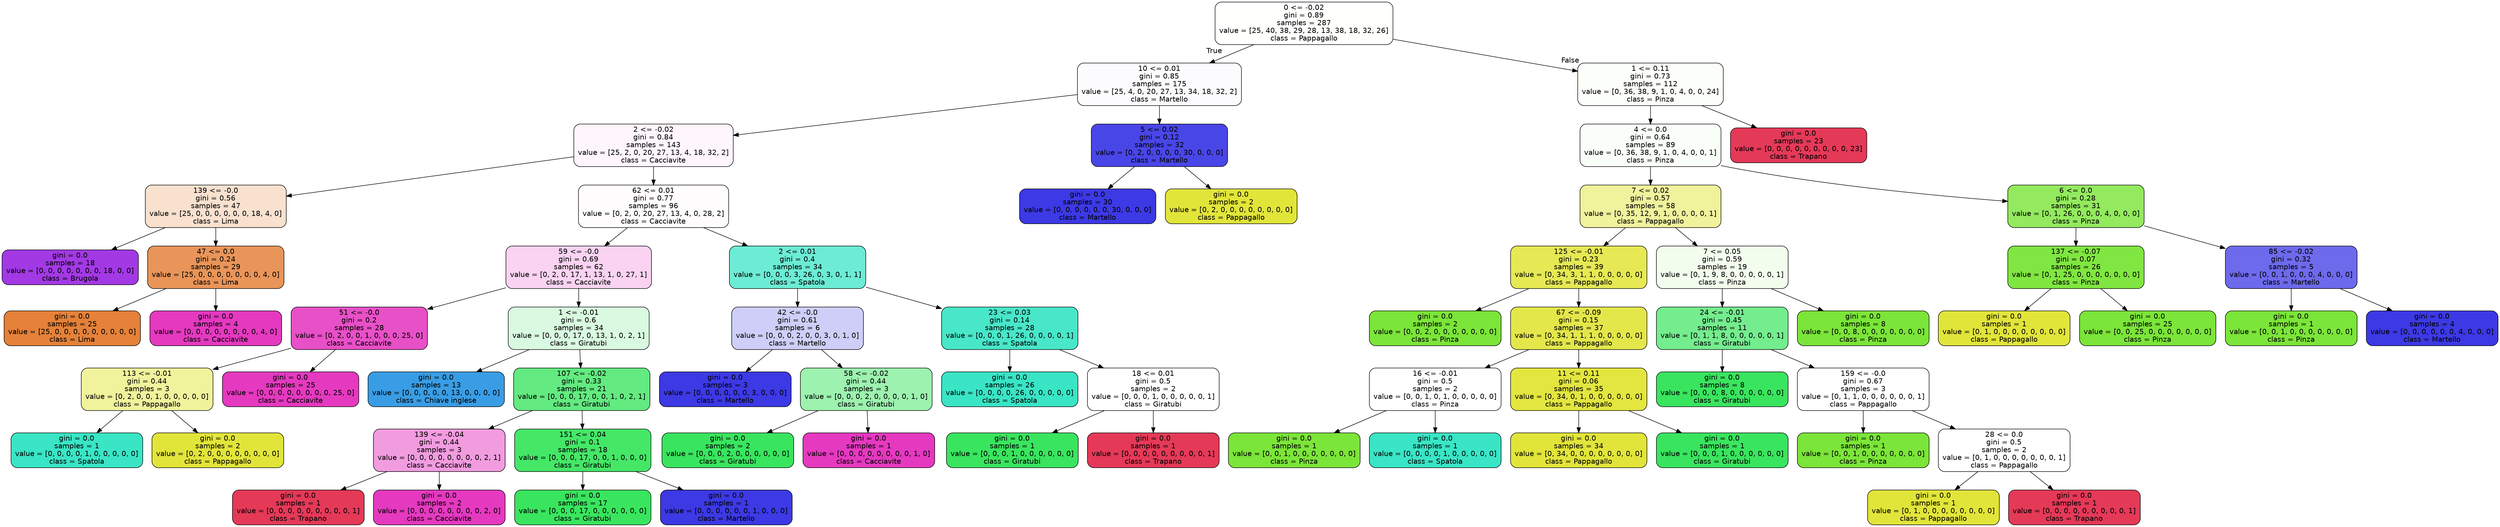 digraph Tree {
node [shape=box, style="filled, rounded", color="black", fontname="helvetica"] ;
edge [fontname="helvetica"] ;
0 [label="0 <= -0.02\ngini = 0.89\nsamples = 287\nvalue = [25, 40, 38, 29, 28, 13, 38, 18, 32, 26]\nclass = Pappagallo", fillcolor="#fffffd"] ;
1 [label="10 <= 0.01\ngini = 0.85\nsamples = 175\nvalue = [25, 4, 0, 20, 27, 13, 34, 18, 32, 2]\nclass = Martello", fillcolor="#fcfcff"] ;
0 -> 1 [labeldistance=2.5, labelangle=45, headlabel="True"] ;
2 [label="2 <= -0.02\ngini = 0.84\nsamples = 143\nvalue = [25, 2, 0, 20, 27, 13, 4, 18, 32, 2]\nclass = Cacciavite", fillcolor="#fef6fc"] ;
1 -> 2 ;
3 [label="139 <= -0.0\ngini = 0.56\nsamples = 47\nvalue = [25, 0, 0, 0, 0, 0, 0, 18, 4, 0]\nclass = Lima", fillcolor="#f9e1cf"] ;
2 -> 3 ;
4 [label="gini = 0.0\nsamples = 18\nvalue = [0, 0, 0, 0, 0, 0, 0, 18, 0, 0]\nclass = Brugola", fillcolor="#a339e5"] ;
3 -> 4 ;
5 [label="47 <= 0.0\ngini = 0.24\nsamples = 29\nvalue = [25, 0, 0, 0, 0, 0, 0, 0, 4, 0]\nclass = Lima", fillcolor="#e99559"] ;
3 -> 5 ;
6 [label="gini = 0.0\nsamples = 25\nvalue = [25, 0, 0, 0, 0, 0, 0, 0, 0, 0]\nclass = Lima", fillcolor="#e58139"] ;
5 -> 6 ;
7 [label="gini = 0.0\nsamples = 4\nvalue = [0, 0, 0, 0, 0, 0, 0, 0, 4, 0]\nclass = Cacciavite", fillcolor="#e539c0"] ;
5 -> 7 ;
8 [label="62 <= 0.01\ngini = 0.77\nsamples = 96\nvalue = [0, 2, 0, 20, 27, 13, 4, 0, 28, 2]\nclass = Cacciavite", fillcolor="#fffcfe"] ;
2 -> 8 ;
9 [label="59 <= -0.0\ngini = 0.69\nsamples = 62\nvalue = [0, 2, 0, 17, 1, 13, 1, 0, 27, 1]\nclass = Cacciavite", fillcolor="#f9d3f1"] ;
8 -> 9 ;
10 [label="51 <= -0.0\ngini = 0.2\nsamples = 28\nvalue = [0, 2, 0, 0, 1, 0, 0, 0, 25, 0]\nclass = Cacciavite", fillcolor="#e850c7"] ;
9 -> 10 ;
11 [label="113 <= -0.01\ngini = 0.44\nsamples = 3\nvalue = [0, 2, 0, 0, 1, 0, 0, 0, 0, 0]\nclass = Pappagallo", fillcolor="#f0f29c"] ;
10 -> 11 ;
12 [label="gini = 0.0\nsamples = 1\nvalue = [0, 0, 0, 0, 1, 0, 0, 0, 0, 0]\nclass = Spatola", fillcolor="#39e5c5"] ;
11 -> 12 ;
13 [label="gini = 0.0\nsamples = 2\nvalue = [0, 2, 0, 0, 0, 0, 0, 0, 0, 0]\nclass = Pappagallo", fillcolor="#e2e539"] ;
11 -> 13 ;
14 [label="gini = 0.0\nsamples = 25\nvalue = [0, 0, 0, 0, 0, 0, 0, 0, 25, 0]\nclass = Cacciavite", fillcolor="#e539c0"] ;
10 -> 14 ;
15 [label="1 <= -0.01\ngini = 0.6\nsamples = 34\nvalue = [0, 0, 0, 17, 0, 13, 1, 0, 2, 1]\nclass = Giratubi", fillcolor="#d9fae0"] ;
9 -> 15 ;
16 [label="gini = 0.0\nsamples = 13\nvalue = [0, 0, 0, 0, 0, 13, 0, 0, 0, 0]\nclass = Chiave inglese", fillcolor="#399de5"] ;
15 -> 16 ;
17 [label="107 <= -0.02\ngini = 0.33\nsamples = 21\nvalue = [0, 0, 0, 17, 0, 0, 1, 0, 2, 1]\nclass = Giratubi", fillcolor="#63ea80"] ;
15 -> 17 ;
18 [label="139 <= -0.04\ngini = 0.44\nsamples = 3\nvalue = [0, 0, 0, 0, 0, 0, 0, 0, 2, 1]\nclass = Cacciavite", fillcolor="#f29ce0"] ;
17 -> 18 ;
19 [label="gini = 0.0\nsamples = 1\nvalue = [0, 0, 0, 0, 0, 0, 0, 0, 0, 1]\nclass = Trapano", fillcolor="#e53958"] ;
18 -> 19 ;
20 [label="gini = 0.0\nsamples = 2\nvalue = [0, 0, 0, 0, 0, 0, 0, 0, 2, 0]\nclass = Cacciavite", fillcolor="#e539c0"] ;
18 -> 20 ;
21 [label="151 <= 0.04\ngini = 0.1\nsamples = 18\nvalue = [0, 0, 0, 17, 0, 0, 1, 0, 0, 0]\nclass = Giratubi", fillcolor="#45e767"] ;
17 -> 21 ;
22 [label="gini = 0.0\nsamples = 17\nvalue = [0, 0, 0, 17, 0, 0, 0, 0, 0, 0]\nclass = Giratubi", fillcolor="#39e55e"] ;
21 -> 22 ;
23 [label="gini = 0.0\nsamples = 1\nvalue = [0, 0, 0, 0, 0, 0, 1, 0, 0, 0]\nclass = Martello", fillcolor="#3c39e5"] ;
21 -> 23 ;
24 [label="2 <= 0.01\ngini = 0.4\nsamples = 34\nvalue = [0, 0, 0, 3, 26, 0, 3, 0, 1, 1]\nclass = Spatola", fillcolor="#6cecd4"] ;
8 -> 24 ;
25 [label="42 <= -0.0\ngini = 0.61\nsamples = 6\nvalue = [0, 0, 0, 2, 0, 0, 3, 0, 1, 0]\nclass = Martello", fillcolor="#cecef8"] ;
24 -> 25 ;
26 [label="gini = 0.0\nsamples = 3\nvalue = [0, 0, 0, 0, 0, 0, 3, 0, 0, 0]\nclass = Martello", fillcolor="#3c39e5"] ;
25 -> 26 ;
27 [label="58 <= -0.02\ngini = 0.44\nsamples = 3\nvalue = [0, 0, 0, 2, 0, 0, 0, 0, 1, 0]\nclass = Giratubi", fillcolor="#9cf2ae"] ;
25 -> 27 ;
28 [label="gini = 0.0\nsamples = 2\nvalue = [0, 0, 0, 2, 0, 0, 0, 0, 0, 0]\nclass = Giratubi", fillcolor="#39e55e"] ;
27 -> 28 ;
29 [label="gini = 0.0\nsamples = 1\nvalue = [0, 0, 0, 0, 0, 0, 0, 0, 1, 0]\nclass = Cacciavite", fillcolor="#e539c0"] ;
27 -> 29 ;
30 [label="23 <= 0.03\ngini = 0.14\nsamples = 28\nvalue = [0, 0, 0, 1, 26, 0, 0, 0, 0, 1]\nclass = Spatola", fillcolor="#48e7c9"] ;
24 -> 30 ;
31 [label="gini = 0.0\nsamples = 26\nvalue = [0, 0, 0, 0, 26, 0, 0, 0, 0, 0]\nclass = Spatola", fillcolor="#39e5c5"] ;
30 -> 31 ;
32 [label="18 <= 0.01\ngini = 0.5\nsamples = 2\nvalue = [0, 0, 0, 1, 0, 0, 0, 0, 0, 1]\nclass = Giratubi", fillcolor="#ffffff"] ;
30 -> 32 ;
33 [label="gini = 0.0\nsamples = 1\nvalue = [0, 0, 0, 1, 0, 0, 0, 0, 0, 0]\nclass = Giratubi", fillcolor="#39e55e"] ;
32 -> 33 ;
34 [label="gini = 0.0\nsamples = 1\nvalue = [0, 0, 0, 0, 0, 0, 0, 0, 0, 1]\nclass = Trapano", fillcolor="#e53958"] ;
32 -> 34 ;
35 [label="5 <= 0.02\ngini = 0.12\nsamples = 32\nvalue = [0, 2, 0, 0, 0, 0, 30, 0, 0, 0]\nclass = Martello", fillcolor="#4946e7"] ;
1 -> 35 ;
36 [label="gini = 0.0\nsamples = 30\nvalue = [0, 0, 0, 0, 0, 0, 30, 0, 0, 0]\nclass = Martello", fillcolor="#3c39e5"] ;
35 -> 36 ;
37 [label="gini = 0.0\nsamples = 2\nvalue = [0, 2, 0, 0, 0, 0, 0, 0, 0, 0]\nclass = Pappagallo", fillcolor="#e2e539"] ;
35 -> 37 ;
38 [label="1 <= 0.11\ngini = 0.73\nsamples = 112\nvalue = [0, 36, 38, 9, 1, 0, 4, 0, 0, 24]\nclass = Pinza", fillcolor="#fcfefa"] ;
0 -> 38 [labeldistance=2.5, labelangle=-45, headlabel="False"] ;
39 [label="4 <= 0.0\ngini = 0.64\nsamples = 89\nvalue = [0, 36, 38, 9, 1, 0, 4, 0, 0, 1]\nclass = Pinza", fillcolor="#fafef8"] ;
38 -> 39 ;
40 [label="7 <= 0.02\ngini = 0.57\nsamples = 58\nvalue = [0, 35, 12, 9, 1, 0, 0, 0, 0, 1]\nclass = Pappagallo", fillcolor="#f0f29c"] ;
39 -> 40 ;
41 [label="125 <= -0.01\ngini = 0.23\nsamples = 39\nvalue = [0, 34, 3, 1, 1, 0, 0, 0, 0, 0]\nclass = Pappagallo", fillcolor="#e6e954"] ;
40 -> 41 ;
42 [label="gini = 0.0\nsamples = 2\nvalue = [0, 0, 2, 0, 0, 0, 0, 0, 0, 0]\nclass = Pinza", fillcolor="#7be539"] ;
41 -> 42 ;
43 [label="67 <= -0.09\ngini = 0.15\nsamples = 37\nvalue = [0, 34, 1, 1, 1, 0, 0, 0, 0, 0]\nclass = Pappagallo", fillcolor="#e4e74a"] ;
41 -> 43 ;
44 [label="16 <= -0.01\ngini = 0.5\nsamples = 2\nvalue = [0, 0, 1, 0, 1, 0, 0, 0, 0, 0]\nclass = Pinza", fillcolor="#ffffff"] ;
43 -> 44 ;
45 [label="gini = 0.0\nsamples = 1\nvalue = [0, 0, 1, 0, 0, 0, 0, 0, 0, 0]\nclass = Pinza", fillcolor="#7be539"] ;
44 -> 45 ;
46 [label="gini = 0.0\nsamples = 1\nvalue = [0, 0, 0, 0, 1, 0, 0, 0, 0, 0]\nclass = Spatola", fillcolor="#39e5c5"] ;
44 -> 46 ;
47 [label="11 <= 0.11\ngini = 0.06\nsamples = 35\nvalue = [0, 34, 0, 1, 0, 0, 0, 0, 0, 0]\nclass = Pappagallo", fillcolor="#e3e63f"] ;
43 -> 47 ;
48 [label="gini = 0.0\nsamples = 34\nvalue = [0, 34, 0, 0, 0, 0, 0, 0, 0, 0]\nclass = Pappagallo", fillcolor="#e2e539"] ;
47 -> 48 ;
49 [label="gini = 0.0\nsamples = 1\nvalue = [0, 0, 0, 1, 0, 0, 0, 0, 0, 0]\nclass = Giratubi", fillcolor="#39e55e"] ;
47 -> 49 ;
50 [label="7 <= 0.05\ngini = 0.59\nsamples = 19\nvalue = [0, 1, 9, 8, 0, 0, 0, 0, 0, 1]\nclass = Pinza", fillcolor="#f3fded"] ;
40 -> 50 ;
51 [label="24 <= -0.01\ngini = 0.45\nsamples = 11\nvalue = [0, 1, 1, 8, 0, 0, 0, 0, 0, 1]\nclass = Giratubi", fillcolor="#74ed8e"] ;
50 -> 51 ;
52 [label="gini = 0.0\nsamples = 8\nvalue = [0, 0, 0, 8, 0, 0, 0, 0, 0, 0]\nclass = Giratubi", fillcolor="#39e55e"] ;
51 -> 52 ;
53 [label="159 <= -0.0\ngini = 0.67\nsamples = 3\nvalue = [0, 1, 1, 0, 0, 0, 0, 0, 0, 1]\nclass = Pappagallo", fillcolor="#ffffff"] ;
51 -> 53 ;
54 [label="gini = 0.0\nsamples = 1\nvalue = [0, 0, 1, 0, 0, 0, 0, 0, 0, 0]\nclass = Pinza", fillcolor="#7be539"] ;
53 -> 54 ;
55 [label="28 <= 0.0\ngini = 0.5\nsamples = 2\nvalue = [0, 1, 0, 0, 0, 0, 0, 0, 0, 1]\nclass = Pappagallo", fillcolor="#ffffff"] ;
53 -> 55 ;
56 [label="gini = 0.0\nsamples = 1\nvalue = [0, 1, 0, 0, 0, 0, 0, 0, 0, 0]\nclass = Pappagallo", fillcolor="#e2e539"] ;
55 -> 56 ;
57 [label="gini = 0.0\nsamples = 1\nvalue = [0, 0, 0, 0, 0, 0, 0, 0, 0, 1]\nclass = Trapano", fillcolor="#e53958"] ;
55 -> 57 ;
58 [label="gini = 0.0\nsamples = 8\nvalue = [0, 0, 8, 0, 0, 0, 0, 0, 0, 0]\nclass = Pinza", fillcolor="#7be539"] ;
50 -> 58 ;
59 [label="6 <= 0.0\ngini = 0.28\nsamples = 31\nvalue = [0, 1, 26, 0, 0, 0, 4, 0, 0, 0]\nclass = Pinza", fillcolor="#93ea5e"] ;
39 -> 59 ;
60 [label="137 <= -0.07\ngini = 0.07\nsamples = 26\nvalue = [0, 1, 25, 0, 0, 0, 0, 0, 0, 0]\nclass = Pinza", fillcolor="#80e641"] ;
59 -> 60 ;
61 [label="gini = 0.0\nsamples = 1\nvalue = [0, 1, 0, 0, 0, 0, 0, 0, 0, 0]\nclass = Pappagallo", fillcolor="#e2e539"] ;
60 -> 61 ;
62 [label="gini = 0.0\nsamples = 25\nvalue = [0, 0, 25, 0, 0, 0, 0, 0, 0, 0]\nclass = Pinza", fillcolor="#7be539"] ;
60 -> 62 ;
63 [label="85 <= -0.02\ngini = 0.32\nsamples = 5\nvalue = [0, 0, 1, 0, 0, 0, 4, 0, 0, 0]\nclass = Martello", fillcolor="#6d6aec"] ;
59 -> 63 ;
64 [label="gini = 0.0\nsamples = 1\nvalue = [0, 0, 1, 0, 0, 0, 0, 0, 0, 0]\nclass = Pinza", fillcolor="#7be539"] ;
63 -> 64 ;
65 [label="gini = 0.0\nsamples = 4\nvalue = [0, 0, 0, 0, 0, 0, 4, 0, 0, 0]\nclass = Martello", fillcolor="#3c39e5"] ;
63 -> 65 ;
66 [label="gini = 0.0\nsamples = 23\nvalue = [0, 0, 0, 0, 0, 0, 0, 0, 0, 23]\nclass = Trapano", fillcolor="#e53958"] ;
38 -> 66 ;
}